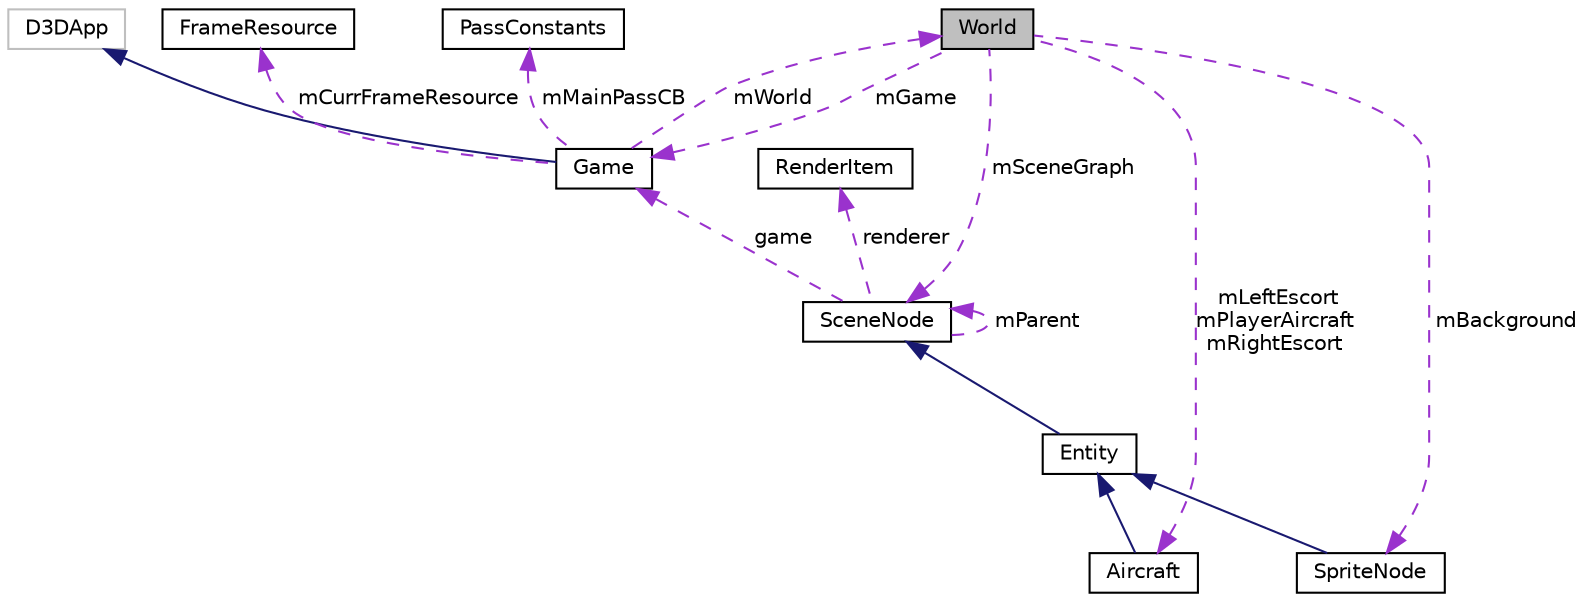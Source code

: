 digraph "World"
{
 // LATEX_PDF_SIZE
  edge [fontname="Helvetica",fontsize="10",labelfontname="Helvetica",labelfontsize="10"];
  node [fontname="Helvetica",fontsize="10",shape=record];
  Node1 [label="World",height=0.2,width=0.4,color="black", fillcolor="grey75", style="filled", fontcolor="black",tooltip="World class Creats game objectes."];
  Node2 -> Node1 [dir="back",color="darkorchid3",fontsize="10",style="dashed",label=" mGame" ,fontname="Helvetica"];
  Node2 [label="Game",height=0.2,width=0.4,color="black", fillcolor="white", style="filled",URL="$class_game.html",tooltip=" "];
  Node3 -> Node2 [dir="back",color="midnightblue",fontsize="10",style="solid",fontname="Helvetica"];
  Node3 [label="D3DApp",height=0.2,width=0.4,color="grey75", fillcolor="white", style="filled",tooltip=" "];
  Node4 -> Node2 [dir="back",color="darkorchid3",fontsize="10",style="dashed",label=" mCurrFrameResource" ,fontname="Helvetica"];
  Node4 [label="FrameResource",height=0.2,width=0.4,color="black", fillcolor="white", style="filled",URL="$struct_frame_resource.html",tooltip=" "];
  Node5 -> Node2 [dir="back",color="darkorchid3",fontsize="10",style="dashed",label=" mMainPassCB" ,fontname="Helvetica"];
  Node5 [label="PassConstants",height=0.2,width=0.4,color="black", fillcolor="white", style="filled",URL="$struct_pass_constants.html",tooltip=" "];
  Node1 -> Node2 [dir="back",color="darkorchid3",fontsize="10",style="dashed",label=" mWorld" ,fontname="Helvetica"];
  Node6 -> Node1 [dir="back",color="darkorchid3",fontsize="10",style="dashed",label=" mSceneGraph" ,fontname="Helvetica"];
  Node6 [label="SceneNode",height=0.2,width=0.4,color="black", fillcolor="white", style="filled",URL="$class_scene_node.html",tooltip=" "];
  Node2 -> Node6 [dir="back",color="darkorchid3",fontsize="10",style="dashed",label=" game" ,fontname="Helvetica"];
  Node7 -> Node6 [dir="back",color="darkorchid3",fontsize="10",style="dashed",label=" renderer" ,fontname="Helvetica"];
  Node7 [label="RenderItem",height=0.2,width=0.4,color="black", fillcolor="white", style="filled",URL="$struct_render_item.html",tooltip=" "];
  Node6 -> Node6 [dir="back",color="darkorchid3",fontsize="10",style="dashed",label=" mParent" ,fontname="Helvetica"];
  Node8 -> Node1 [dir="back",color="darkorchid3",fontsize="10",style="dashed",label=" mLeftEscort\nmPlayerAircraft\nmRightEscort" ,fontname="Helvetica"];
  Node8 [label="Aircraft",height=0.2,width=0.4,color="black", fillcolor="white", style="filled",URL="$class_aircraft.html",tooltip="Aircraft class. Creats Aircraft renderItem."];
  Node9 -> Node8 [dir="back",color="midnightblue",fontsize="10",style="solid",fontname="Helvetica"];
  Node9 [label="Entity",height=0.2,width=0.4,color="black", fillcolor="white", style="filled",URL="$class_entity.html",tooltip="Entity class. Extends SceneNode class."];
  Node6 -> Node9 [dir="back",color="midnightblue",fontsize="10",style="solid",fontname="Helvetica"];
  Node10 -> Node1 [dir="back",color="darkorchid3",fontsize="10",style="dashed",label=" mBackground" ,fontname="Helvetica"];
  Node10 [label="SpriteNode",height=0.2,width=0.4,color="black", fillcolor="white", style="filled",URL="$class_sprite_node.html",tooltip="SpriteNode class. Extends enetity class."];
  Node9 -> Node10 [dir="back",color="midnightblue",fontsize="10",style="solid",fontname="Helvetica"];
}
